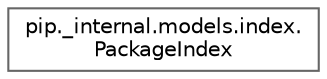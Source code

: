 digraph "Graphical Class Hierarchy"
{
 // LATEX_PDF_SIZE
  bgcolor="transparent";
  edge [fontname=Helvetica,fontsize=10,labelfontname=Helvetica,labelfontsize=10];
  node [fontname=Helvetica,fontsize=10,shape=box,height=0.2,width=0.4];
  rankdir="LR";
  Node0 [id="Node000000",label="pip._internal.models.index.\lPackageIndex",height=0.2,width=0.4,color="grey40", fillcolor="white", style="filled",URL="$classpip_1_1__internal_1_1models_1_1index_1_1_package_index.html",tooltip=" "];
}
